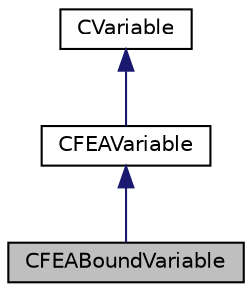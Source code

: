 digraph "CFEABoundVariable"
{
 // LATEX_PDF_SIZE
  edge [fontname="Helvetica",fontsize="10",labelfontname="Helvetica",labelfontsize="10"];
  node [fontname="Helvetica",fontsize="10",shape=record];
  Node1 [label="CFEABoundVariable",height=0.2,width=0.4,color="black", fillcolor="grey75", style="filled", fontcolor="black",tooltip="Class that adds storage of boundary variables (tractions) to CFEAVariable."];
  Node2 -> Node1 [dir="back",color="midnightblue",fontsize="10",style="solid",fontname="Helvetica"];
  Node2 [label="CFEAVariable",height=0.2,width=0.4,color="black", fillcolor="white", style="filled",URL="$classCFEAVariable.html",tooltip="Class for defining the variables of the FEM structural problem."];
  Node3 -> Node2 [dir="back",color="midnightblue",fontsize="10",style="solid",fontname="Helvetica"];
  Node3 [label="CVariable",height=0.2,width=0.4,color="black", fillcolor="white", style="filled",URL="$classCVariable.html",tooltip="Main class for defining the variables."];
}
